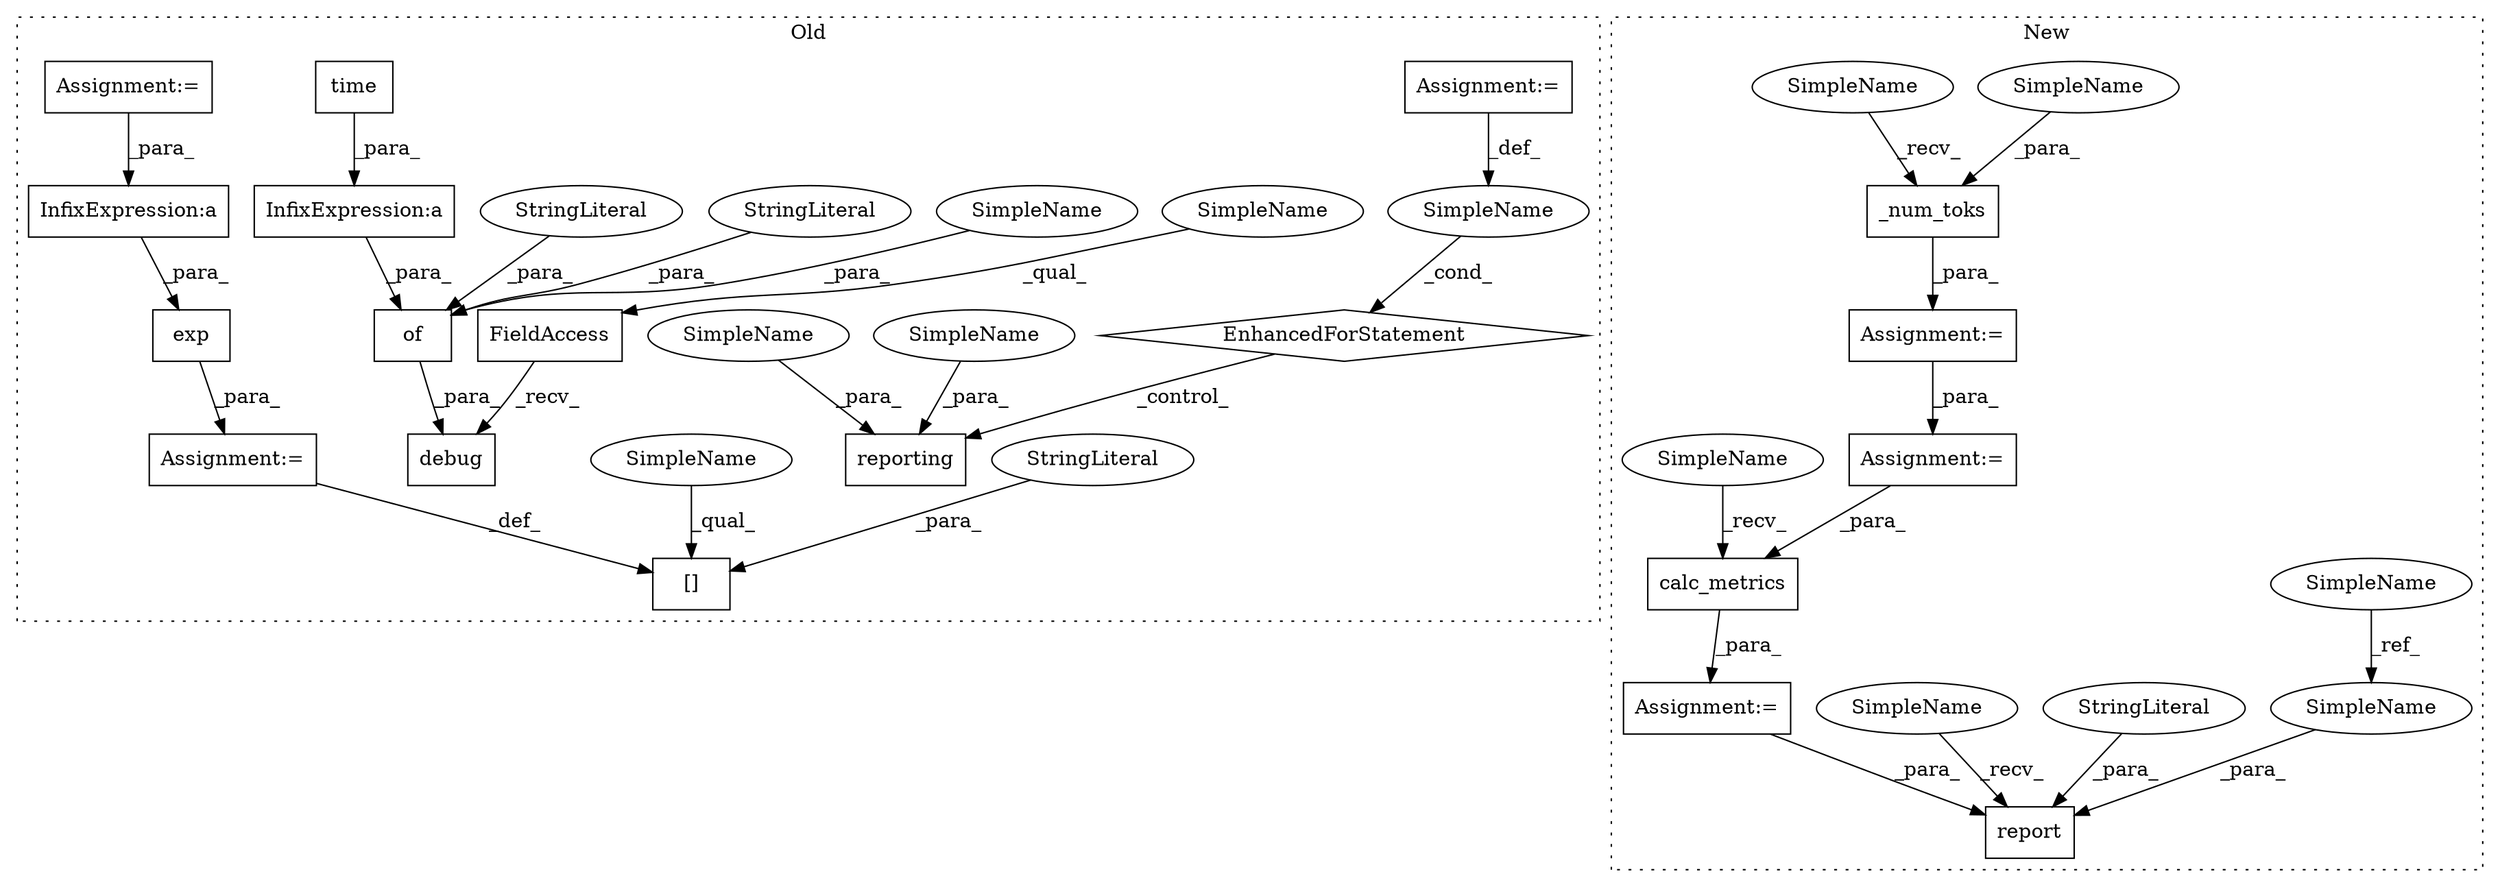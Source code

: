 digraph G {
subgraph cluster0 {
1 [label="EnhancedForStatement" a="70" s="4846,4928" l="53,2" shape="diamond"];
4 [label="SimpleName" a="42" s="4903" l="9" shape="ellipse"];
5 [label="reporting" a="32" s="4938,4968" l="10,1" shape="box"];
8 [label="of" a="32" s="4690,4735" l="3,1" shape="box"];
9 [label="InfixExpression:a" a="27" s="4726" l="3" shape="box"];
10 [label="debug" a="32" s="4680,4736" l="6,1" shape="box"];
11 [label="FieldAccess" a="22" s="4671" l="8" shape="box"];
12 [label="StringLiteral" a="45" s="4693" l="7" shape="ellipse"];
13 [label="StringLiteral" a="45" s="4707" l="6" shape="ellipse"];
15 [label="time" a="32" s="4720" l="6" shape="box"];
17 [label="Assignment:=" a="7" s="4846,4928" l="53,2" shape="box"];
18 [label="[]" a="2" s="4789,4809" l="8,1" shape="box"];
19 [label="InfixExpression:a" a="27" s="4831" l="3" shape="box"];
20 [label="StringLiteral" a="45" s="4797" l="12" shape="ellipse"];
21 [label="exp" a="32" s="4817,4839" l="4,1" shape="box"];
22 [label="Assignment:=" a="7" s="4810" l="1" shape="box"];
23 [label="Assignment:=" a="7" s="4635" l="2" shape="box"];
27 [label="SimpleName" a="42" s="4948" l="7" shape="ellipse"];
28 [label="SimpleName" a="42" s="4789" l="7" shape="ellipse"];
29 [label="SimpleName" a="42" s="4671" l="4" shape="ellipse"];
31 [label="SimpleName" a="42" s="4701" l="5" shape="ellipse"];
32 [label="SimpleName" a="42" s="4963" l="5" shape="ellipse"];
label = "Old";
style="dotted";
}
subgraph cluster1 {
2 [label="calc_metrics" a="32" s="4970,5004" l="13,1" shape="box"];
3 [label="Assignment:=" a="7" s="4906" l="2" shape="box"];
6 [label="report" a="32" s="5016,5071" l="7,1" shape="box"];
7 [label="SimpleName" a="42" s="3544" l="5" shape="ellipse"];
14 [label="StringLiteral" a="45" s="5050" l="7" shape="ellipse"];
16 [label="Assignment:=" a="7" s="4794" l="1" shape="box"];
24 [label="Assignment:=" a="7" s="4964" l="1" shape="box"];
25 [label="_num_toks" a="32" s="4800,4820" l="10,1" shape="box"];
26 [label="SimpleName" a="42" s="5044" l="5" shape="ellipse"];
30 [label="SimpleName" a="42" s="4810" l="10" shape="ellipse"];
33 [label="SimpleName" a="42" s="4795" l="4" shape="ellipse"];
34 [label="SimpleName" a="42" s="5011" l="4" shape="ellipse"];
35 [label="SimpleName" a="42" s="4965" l="4" shape="ellipse"];
label = "New";
style="dotted";
}
1 -> 5 [label="_control_"];
2 -> 24 [label="_para_"];
3 -> 2 [label="_para_"];
4 -> 1 [label="_cond_"];
7 -> 26 [label="_ref_"];
8 -> 10 [label="_para_"];
9 -> 8 [label="_para_"];
11 -> 10 [label="_recv_"];
12 -> 8 [label="_para_"];
13 -> 8 [label="_para_"];
14 -> 6 [label="_para_"];
15 -> 9 [label="_para_"];
16 -> 3 [label="_para_"];
17 -> 4 [label="_def_"];
19 -> 21 [label="_para_"];
20 -> 18 [label="_para_"];
21 -> 22 [label="_para_"];
22 -> 18 [label="_def_"];
23 -> 19 [label="_para_"];
24 -> 6 [label="_para_"];
25 -> 16 [label="_para_"];
26 -> 6 [label="_para_"];
27 -> 5 [label="_para_"];
28 -> 18 [label="_qual_"];
29 -> 11 [label="_qual_"];
30 -> 25 [label="_para_"];
31 -> 8 [label="_para_"];
32 -> 5 [label="_para_"];
33 -> 25 [label="_recv_"];
34 -> 6 [label="_recv_"];
35 -> 2 [label="_recv_"];
}